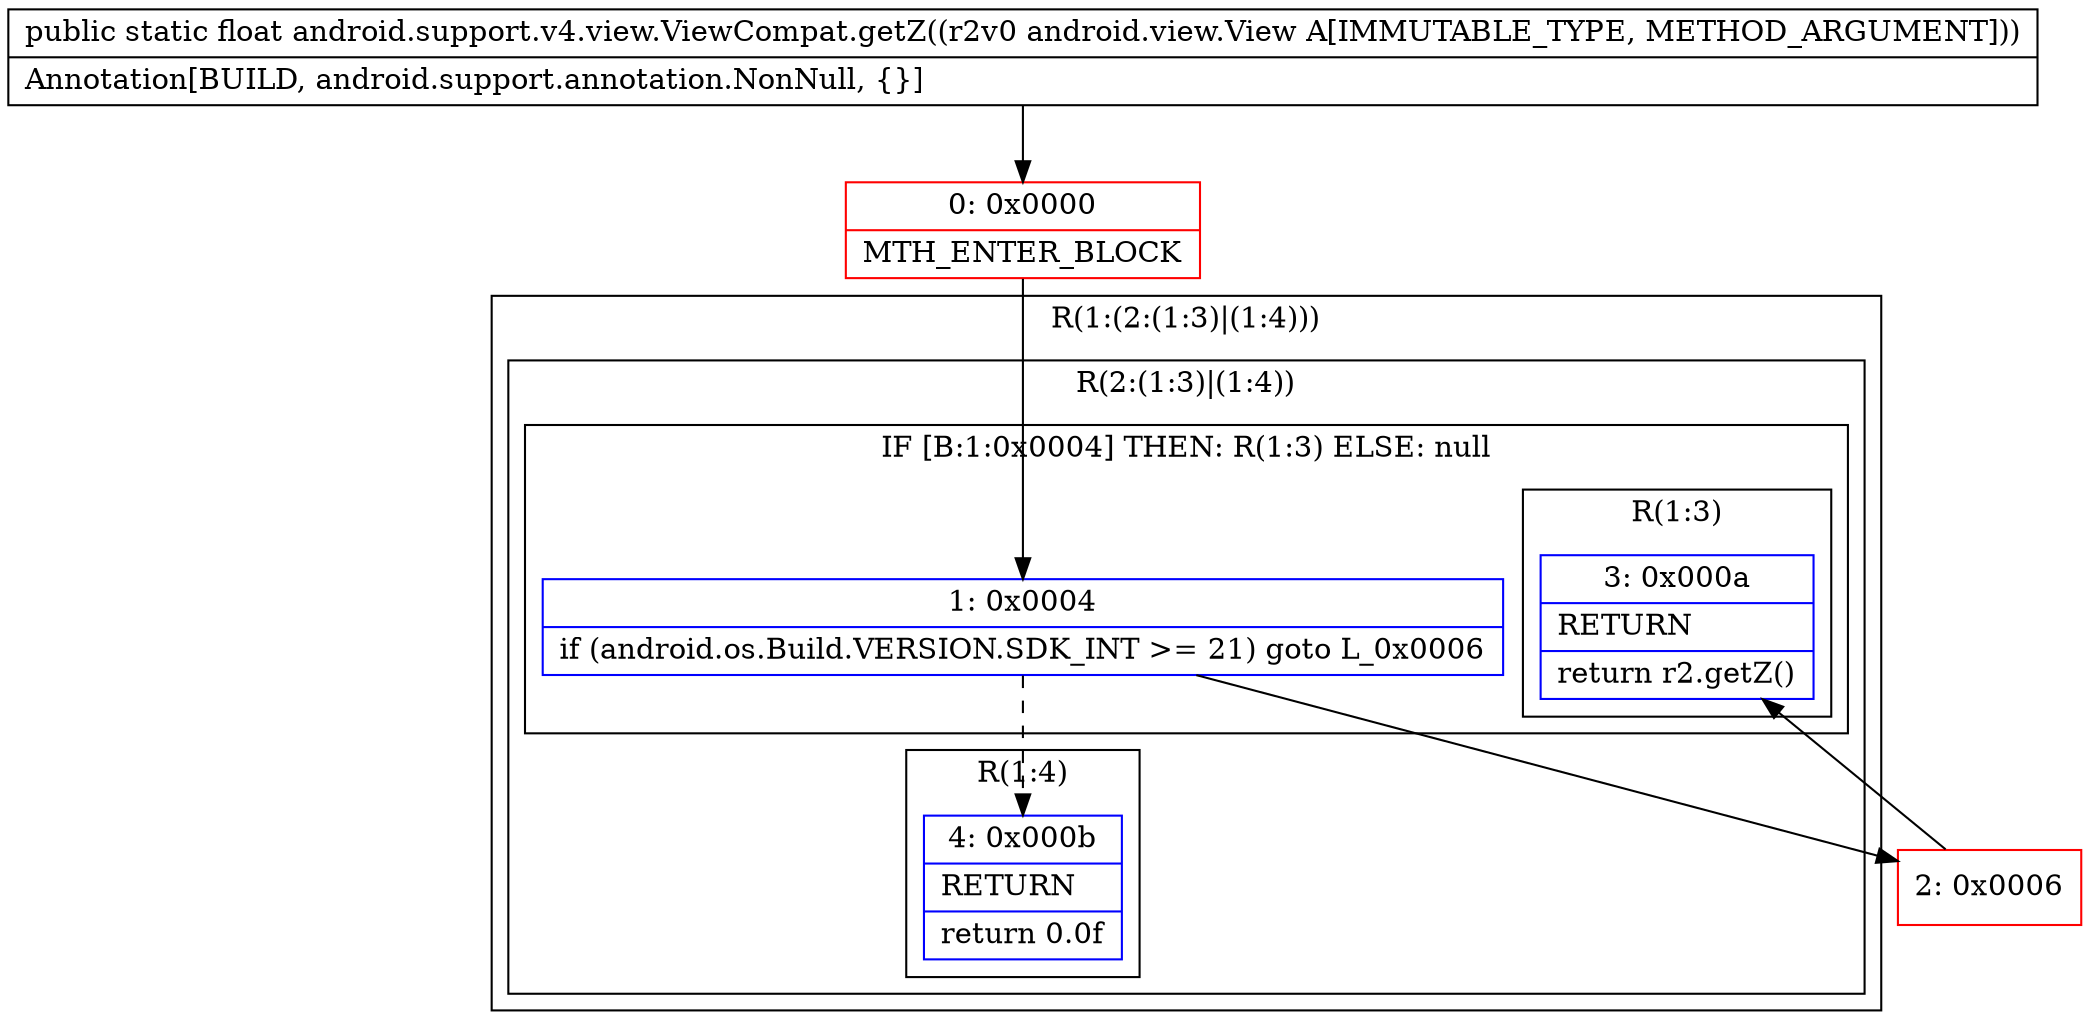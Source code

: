 digraph "CFG forandroid.support.v4.view.ViewCompat.getZ(Landroid\/view\/View;)F" {
subgraph cluster_Region_471359439 {
label = "R(1:(2:(1:3)|(1:4)))";
node [shape=record,color=blue];
subgraph cluster_Region_1475655341 {
label = "R(2:(1:3)|(1:4))";
node [shape=record,color=blue];
subgraph cluster_IfRegion_196859854 {
label = "IF [B:1:0x0004] THEN: R(1:3) ELSE: null";
node [shape=record,color=blue];
Node_1 [shape=record,label="{1\:\ 0x0004|if (android.os.Build.VERSION.SDK_INT \>= 21) goto L_0x0006\l}"];
subgraph cluster_Region_67197960 {
label = "R(1:3)";
node [shape=record,color=blue];
Node_3 [shape=record,label="{3\:\ 0x000a|RETURN\l|return r2.getZ()\l}"];
}
}
subgraph cluster_Region_1522113888 {
label = "R(1:4)";
node [shape=record,color=blue];
Node_4 [shape=record,label="{4\:\ 0x000b|RETURN\l|return 0.0f\l}"];
}
}
}
Node_0 [shape=record,color=red,label="{0\:\ 0x0000|MTH_ENTER_BLOCK\l}"];
Node_2 [shape=record,color=red,label="{2\:\ 0x0006}"];
MethodNode[shape=record,label="{public static float android.support.v4.view.ViewCompat.getZ((r2v0 android.view.View A[IMMUTABLE_TYPE, METHOD_ARGUMENT]))  | Annotation[BUILD, android.support.annotation.NonNull, \{\}]\l}"];
MethodNode -> Node_0;
Node_1 -> Node_2;
Node_1 -> Node_4[style=dashed];
Node_0 -> Node_1;
Node_2 -> Node_3;
}

